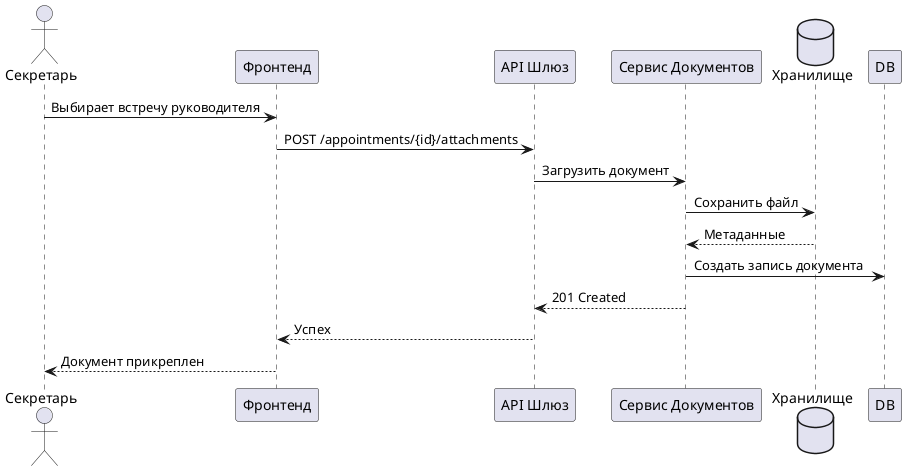 @startuml AttachDocumentToAnyAppointment 
actor Секретарь
participant "Фронтенд" as FE
participant "API Шлюз" as API
participant "Сервис Документов" as DocService
database "Хранилище" as Storage

Секретарь -> FE: Выбирает встречу руководителя
FE -> API: POST /appointments/{id}/attachments
API -> DocService: Загрузить документ
DocService -> Storage: Сохранить файл
Storage --> DocService: Метаданные
DocService -> DB: Создать запись документа
DocService --> API: 201 Created
API --> FE: Успех
FE --> Секретарь: Документ прикреплен
@enduml